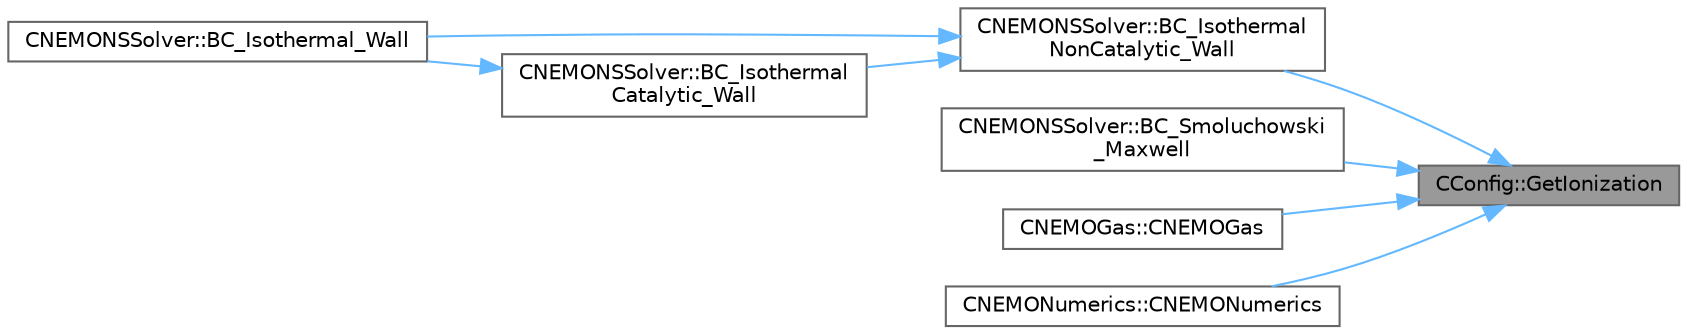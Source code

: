 digraph "CConfig::GetIonization"
{
 // LATEX_PDF_SIZE
  bgcolor="transparent";
  edge [fontname=Helvetica,fontsize=10,labelfontname=Helvetica,labelfontsize=10];
  node [fontname=Helvetica,fontsize=10,shape=box,height=0.2,width=0.4];
  rankdir="RL";
  Node1 [id="Node000001",label="CConfig::GetIonization",height=0.2,width=0.4,color="gray40", fillcolor="grey60", style="filled", fontcolor="black",tooltip="Indicates whether electron gas is present in the gas mixture."];
  Node1 -> Node2 [id="edge1_Node000001_Node000002",dir="back",color="steelblue1",style="solid",tooltip=" "];
  Node2 [id="Node000002",label="CNEMONSSolver::BC_Isothermal\lNonCatalytic_Wall",height=0.2,width=0.4,color="grey40", fillcolor="white", style="filled",URL="$classCNEMONSSolver.html#a1c4746b9e1e0c7232f1bd06535c22b14",tooltip="Impose the Navier-Stokes boundary condition (strong)."];
  Node2 -> Node3 [id="edge2_Node000002_Node000003",dir="back",color="steelblue1",style="solid",tooltip=" "];
  Node3 [id="Node000003",label="CNEMONSSolver::BC_Isothermal_Wall",height=0.2,width=0.4,color="grey40", fillcolor="white", style="filled",URL="$classCNEMONSSolver.html#a8c6c80e6e8f2aed2ff80c78a8e5aec9e",tooltip="Generic implementation of the isothermal wall."];
  Node2 -> Node4 [id="edge3_Node000002_Node000004",dir="back",color="steelblue1",style="solid",tooltip=" "];
  Node4 [id="Node000004",label="CNEMONSSolver::BC_Isothermal\lCatalytic_Wall",height=0.2,width=0.4,color="grey40", fillcolor="white", style="filled",URL="$classCNEMONSSolver.html#ae3d2c5f1c94cb3d01b7f351ce3105f31",tooltip="Impose the Navier-Stokes boundary condition (strong)."];
  Node4 -> Node3 [id="edge4_Node000004_Node000003",dir="back",color="steelblue1",style="solid",tooltip=" "];
  Node1 -> Node5 [id="edge5_Node000001_Node000005",dir="back",color="steelblue1",style="solid",tooltip=" "];
  Node5 [id="Node000005",label="CNEMONSSolver::BC_Smoluchowski\l_Maxwell",height=0.2,width=0.4,color="grey40", fillcolor="white", style="filled",URL="$classCNEMONSSolver.html#aa32b1221a071e0ecd2de381615b8adca",tooltip="Impose the Navier-Stokes boundary condition (strong)."];
  Node1 -> Node6 [id="edge6_Node000001_Node000006",dir="back",color="steelblue1",style="solid",tooltip=" "];
  Node6 [id="Node000006",label="CNEMOGas::CNEMOGas",height=0.2,width=0.4,color="grey40", fillcolor="white", style="filled",URL="$classCNEMOGas.html#a6c7e525117555f40952b052b5aba976a",tooltip="Constructor of the class."];
  Node1 -> Node7 [id="edge7_Node000001_Node000007",dir="back",color="steelblue1",style="solid",tooltip=" "];
  Node7 [id="Node000007",label="CNEMONumerics::CNEMONumerics",height=0.2,width=0.4,color="grey40", fillcolor="white", style="filled",URL="$classCNEMONumerics.html#a78995c37c60ac66344dbabb5d8c197f6",tooltip="Constructor of the class."];
}
